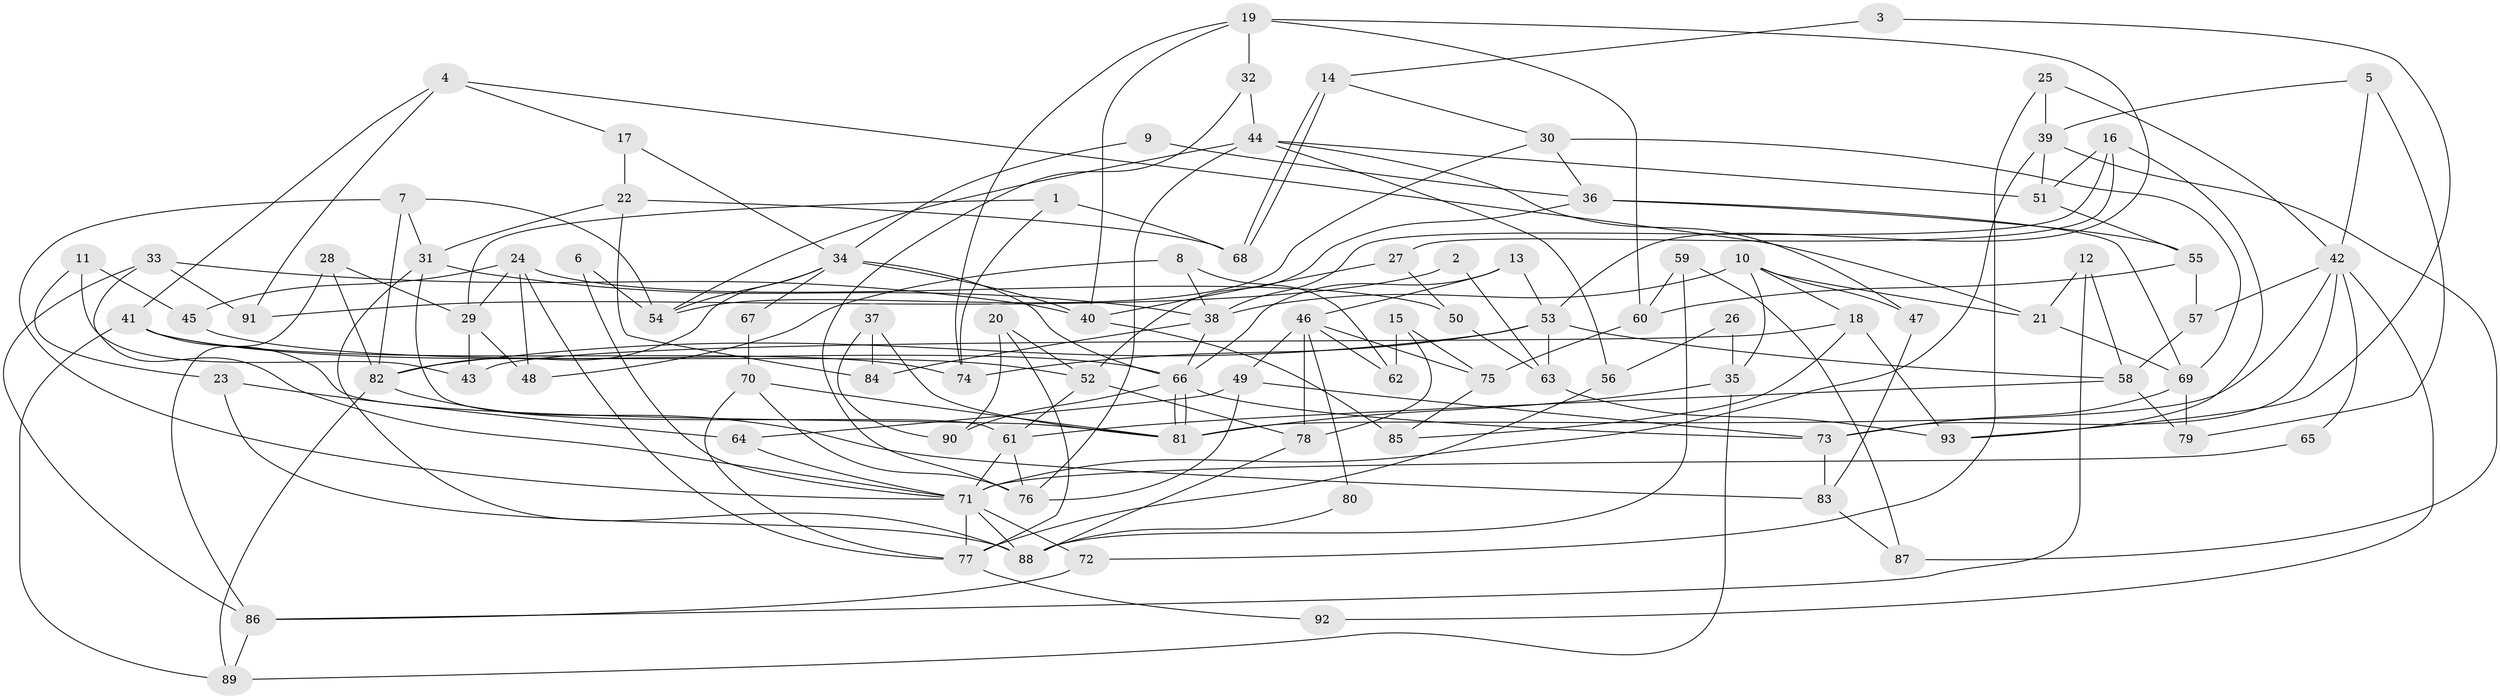 // coarse degree distribution, {12: 0.02564102564102564, 9: 0.10256410256410256, 17: 0.02564102564102564, 1: 0.02564102564102564, 3: 0.20512820512820512, 6: 0.10256410256410256, 10: 0.07692307692307693, 4: 0.23076923076923078, 5: 0.05128205128205128, 2: 0.10256410256410256, 15: 0.02564102564102564, 7: 0.02564102564102564}
// Generated by graph-tools (version 1.1) at 2025/50/03/04/25 22:50:58]
// undirected, 93 vertices, 186 edges
graph export_dot {
  node [color=gray90,style=filled];
  1;
  2;
  3;
  4;
  5;
  6;
  7;
  8;
  9;
  10;
  11;
  12;
  13;
  14;
  15;
  16;
  17;
  18;
  19;
  20;
  21;
  22;
  23;
  24;
  25;
  26;
  27;
  28;
  29;
  30;
  31;
  32;
  33;
  34;
  35;
  36;
  37;
  38;
  39;
  40;
  41;
  42;
  43;
  44;
  45;
  46;
  47;
  48;
  49;
  50;
  51;
  52;
  53;
  54;
  55;
  56;
  57;
  58;
  59;
  60;
  61;
  62;
  63;
  64;
  65;
  66;
  67;
  68;
  69;
  70;
  71;
  72;
  73;
  74;
  75;
  76;
  77;
  78;
  79;
  80;
  81;
  82;
  83;
  84;
  85;
  86;
  87;
  88;
  89;
  90;
  91;
  92;
  93;
  1 -- 29;
  1 -- 74;
  1 -- 68;
  2 -- 91;
  2 -- 63;
  3 -- 93;
  3 -- 14;
  4 -- 21;
  4 -- 17;
  4 -- 41;
  4 -- 91;
  5 -- 79;
  5 -- 42;
  5 -- 39;
  6 -- 71;
  6 -- 54;
  7 -- 54;
  7 -- 71;
  7 -- 31;
  7 -- 82;
  8 -- 38;
  8 -- 48;
  8 -- 62;
  9 -- 36;
  9 -- 34;
  10 -- 38;
  10 -- 47;
  10 -- 18;
  10 -- 21;
  10 -- 35;
  11 -- 43;
  11 -- 23;
  11 -- 45;
  12 -- 58;
  12 -- 86;
  12 -- 21;
  13 -- 66;
  13 -- 46;
  13 -- 53;
  14 -- 30;
  14 -- 68;
  14 -- 68;
  15 -- 78;
  15 -- 62;
  15 -- 75;
  16 -- 51;
  16 -- 38;
  16 -- 27;
  16 -- 93;
  17 -- 34;
  17 -- 22;
  18 -- 85;
  18 -- 43;
  18 -- 93;
  19 -- 53;
  19 -- 74;
  19 -- 32;
  19 -- 40;
  19 -- 60;
  20 -- 90;
  20 -- 52;
  20 -- 77;
  21 -- 69;
  22 -- 68;
  22 -- 31;
  22 -- 84;
  23 -- 88;
  23 -- 64;
  24 -- 77;
  24 -- 50;
  24 -- 29;
  24 -- 45;
  24 -- 48;
  25 -- 42;
  25 -- 72;
  25 -- 39;
  26 -- 35;
  26 -- 56;
  27 -- 40;
  27 -- 50;
  28 -- 82;
  28 -- 86;
  28 -- 29;
  29 -- 43;
  29 -- 48;
  30 -- 69;
  30 -- 36;
  30 -- 54;
  31 -- 88;
  31 -- 38;
  31 -- 61;
  32 -- 44;
  32 -- 76;
  33 -- 71;
  33 -- 40;
  33 -- 86;
  33 -- 91;
  34 -- 66;
  34 -- 54;
  34 -- 40;
  34 -- 67;
  34 -- 82;
  35 -- 89;
  35 -- 81;
  36 -- 52;
  36 -- 55;
  36 -- 69;
  37 -- 84;
  37 -- 81;
  37 -- 90;
  38 -- 66;
  38 -- 84;
  39 -- 51;
  39 -- 71;
  39 -- 87;
  40 -- 85;
  41 -- 81;
  41 -- 66;
  41 -- 74;
  41 -- 89;
  42 -- 73;
  42 -- 81;
  42 -- 57;
  42 -- 65;
  42 -- 92;
  44 -- 51;
  44 -- 76;
  44 -- 47;
  44 -- 54;
  44 -- 56;
  45 -- 52;
  46 -- 78;
  46 -- 49;
  46 -- 62;
  46 -- 75;
  46 -- 80;
  47 -- 83;
  49 -- 76;
  49 -- 73;
  49 -- 64;
  50 -- 63;
  51 -- 55;
  52 -- 61;
  52 -- 78;
  53 -- 82;
  53 -- 58;
  53 -- 63;
  53 -- 74;
  55 -- 60;
  55 -- 57;
  56 -- 77;
  57 -- 58;
  58 -- 61;
  58 -- 79;
  59 -- 87;
  59 -- 60;
  59 -- 88;
  60 -- 75;
  61 -- 71;
  61 -- 76;
  63 -- 93;
  64 -- 71;
  65 -- 71;
  66 -- 81;
  66 -- 81;
  66 -- 73;
  66 -- 90;
  67 -- 70;
  69 -- 73;
  69 -- 79;
  70 -- 76;
  70 -- 81;
  70 -- 77;
  71 -- 77;
  71 -- 72;
  71 -- 88;
  72 -- 86;
  73 -- 83;
  75 -- 85;
  77 -- 92;
  78 -- 88;
  80 -- 88;
  82 -- 83;
  82 -- 89;
  83 -- 87;
  86 -- 89;
}
